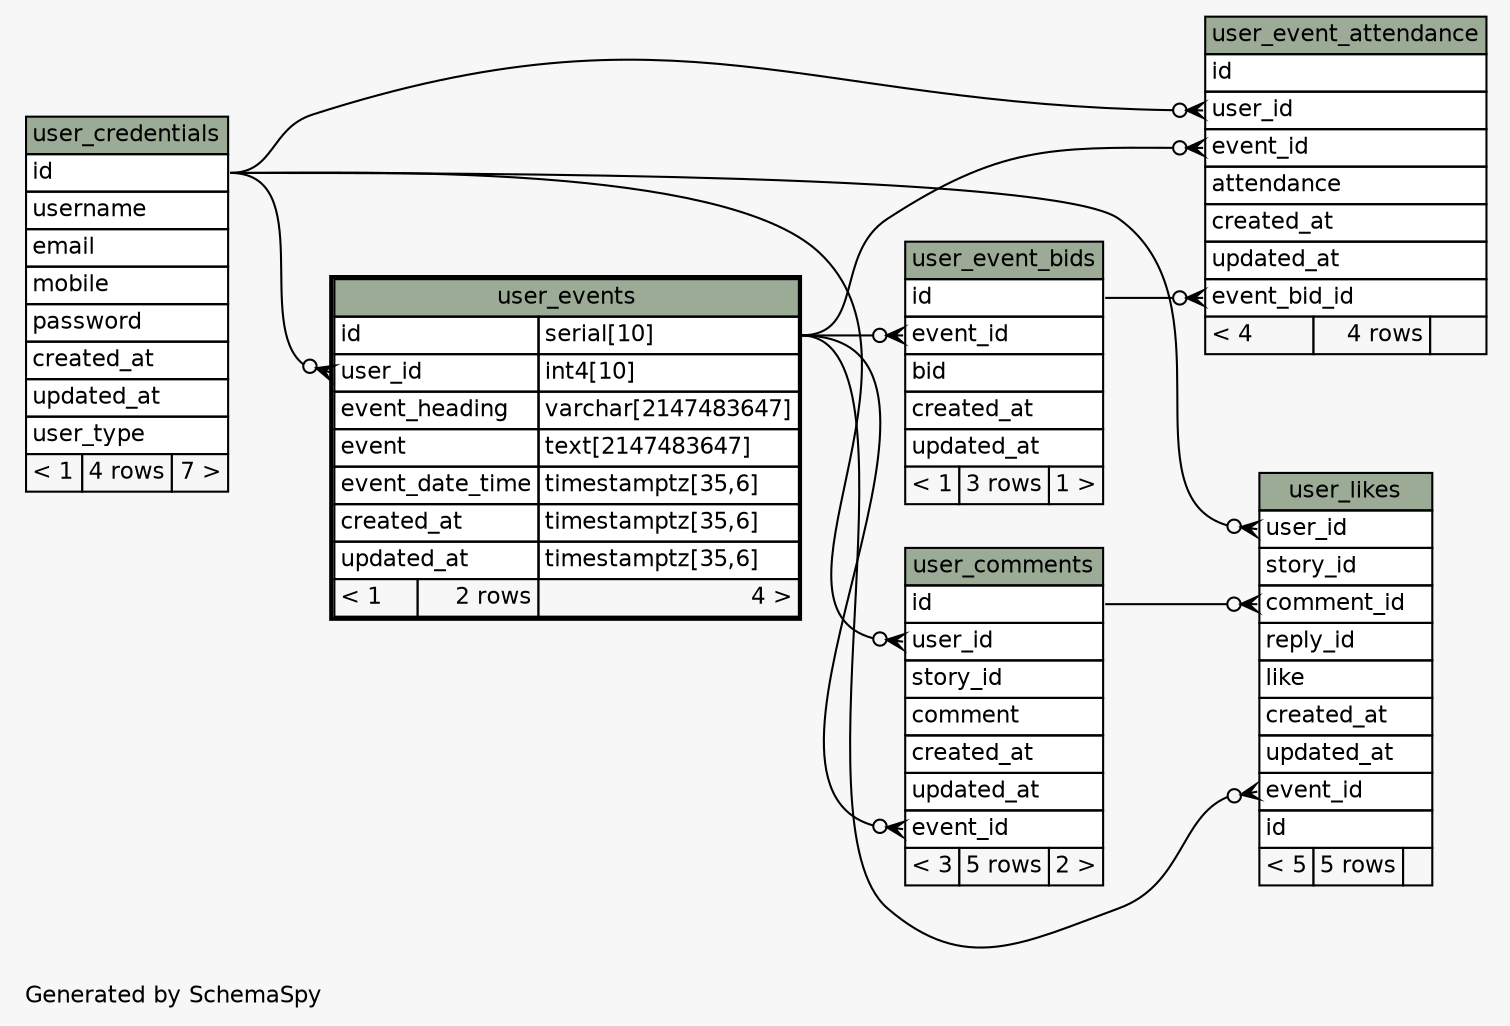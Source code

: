 // dot 2.38.0 on Linux 4.4.0-57-generic
// SchemaSpy rev 590
digraph "oneDegreeRelationshipsDiagram" {
  graph [
    rankdir="RL"
    bgcolor="#f7f7f7"
    label="\nGenerated by SchemaSpy"
    labeljust="l"
    nodesep="0.18"
    ranksep="0.46"
    fontname="Helvetica"
    fontsize="11"
  ];
  node [
    fontname="Helvetica"
    fontsize="11"
    shape="plaintext"
  ];
  edge [
    arrowsize="0.8"
  ];
  "user_comments":"event_id":w -> "user_events":"id.type":e [arrowhead=none dir=back arrowtail=crowodot];
  "user_comments":"user_id":w -> "user_credentials":"id":e [arrowhead=none dir=back arrowtail=crowodot];
  "user_event_attendance":"event_bid_id":w -> "user_event_bids":"id":e [arrowhead=none dir=back arrowtail=crowodot];
  "user_event_attendance":"event_id":w -> "user_events":"id.type":e [arrowhead=none dir=back arrowtail=crowodot];
  "user_event_attendance":"user_id":w -> "user_credentials":"id":e [arrowhead=none dir=back arrowtail=crowodot];
  "user_event_bids":"event_id":w -> "user_events":"id.type":e [arrowhead=none dir=back arrowtail=crowodot];
  "user_events":"user_id":w -> "user_credentials":"id":e [arrowhead=none dir=back arrowtail=crowodot];
  "user_likes":"comment_id":w -> "user_comments":"id":e [arrowhead=none dir=back arrowtail=crowodot];
  "user_likes":"event_id":w -> "user_events":"id.type":e [arrowhead=none dir=back arrowtail=crowodot];
  "user_likes":"user_id":w -> "user_credentials":"id":e [arrowhead=none dir=back arrowtail=crowodot];
  "user_comments" [
    label=<
    <TABLE BORDER="0" CELLBORDER="1" CELLSPACING="0" BGCOLOR="#ffffff">
      <TR><TD COLSPAN="3" BGCOLOR="#9bab96" ALIGN="CENTER">user_comments</TD></TR>
      <TR><TD PORT="id" COLSPAN="3" ALIGN="LEFT">id</TD></TR>
      <TR><TD PORT="user_id" COLSPAN="3" ALIGN="LEFT">user_id</TD></TR>
      <TR><TD PORT="story_id" COLSPAN="3" ALIGN="LEFT">story_id</TD></TR>
      <TR><TD PORT="comment" COLSPAN="3" ALIGN="LEFT">comment</TD></TR>
      <TR><TD PORT="created_at" COLSPAN="3" ALIGN="LEFT">created_at</TD></TR>
      <TR><TD PORT="updated_at" COLSPAN="3" ALIGN="LEFT">updated_at</TD></TR>
      <TR><TD PORT="event_id" COLSPAN="3" ALIGN="LEFT">event_id</TD></TR>
      <TR><TD ALIGN="LEFT" BGCOLOR="#f7f7f7">&lt; 3</TD><TD ALIGN="RIGHT" BGCOLOR="#f7f7f7">5 rows</TD><TD ALIGN="RIGHT" BGCOLOR="#f7f7f7">2 &gt;</TD></TR>
    </TABLE>>
    URL="user_comments.html"
    tooltip="user_comments"
  ];
  "user_credentials" [
    label=<
    <TABLE BORDER="0" CELLBORDER="1" CELLSPACING="0" BGCOLOR="#ffffff">
      <TR><TD COLSPAN="3" BGCOLOR="#9bab96" ALIGN="CENTER">user_credentials</TD></TR>
      <TR><TD PORT="id" COLSPAN="3" ALIGN="LEFT">id</TD></TR>
      <TR><TD PORT="username" COLSPAN="3" ALIGN="LEFT">username</TD></TR>
      <TR><TD PORT="email" COLSPAN="3" ALIGN="LEFT">email</TD></TR>
      <TR><TD PORT="mobile" COLSPAN="3" ALIGN="LEFT">mobile</TD></TR>
      <TR><TD PORT="password" COLSPAN="3" ALIGN="LEFT">password</TD></TR>
      <TR><TD PORT="created_at" COLSPAN="3" ALIGN="LEFT">created_at</TD></TR>
      <TR><TD PORT="updated_at" COLSPAN="3" ALIGN="LEFT">updated_at</TD></TR>
      <TR><TD PORT="user_type" COLSPAN="3" ALIGN="LEFT">user_type</TD></TR>
      <TR><TD ALIGN="LEFT" BGCOLOR="#f7f7f7">&lt; 1</TD><TD ALIGN="RIGHT" BGCOLOR="#f7f7f7">4 rows</TD><TD ALIGN="RIGHT" BGCOLOR="#f7f7f7">7 &gt;</TD></TR>
    </TABLE>>
    URL="user_credentials.html"
    tooltip="user_credentials"
  ];
  "user_event_attendance" [
    label=<
    <TABLE BORDER="0" CELLBORDER="1" CELLSPACING="0" BGCOLOR="#ffffff">
      <TR><TD COLSPAN="3" BGCOLOR="#9bab96" ALIGN="CENTER">user_event_attendance</TD></TR>
      <TR><TD PORT="id" COLSPAN="3" ALIGN="LEFT">id</TD></TR>
      <TR><TD PORT="user_id" COLSPAN="3" ALIGN="LEFT">user_id</TD></TR>
      <TR><TD PORT="event_id" COLSPAN="3" ALIGN="LEFT">event_id</TD></TR>
      <TR><TD PORT="attendance" COLSPAN="3" ALIGN="LEFT">attendance</TD></TR>
      <TR><TD PORT="created_at" COLSPAN="3" ALIGN="LEFT">created_at</TD></TR>
      <TR><TD PORT="updated_at" COLSPAN="3" ALIGN="LEFT">updated_at</TD></TR>
      <TR><TD PORT="event_bid_id" COLSPAN="3" ALIGN="LEFT">event_bid_id</TD></TR>
      <TR><TD ALIGN="LEFT" BGCOLOR="#f7f7f7">&lt; 4</TD><TD ALIGN="RIGHT" BGCOLOR="#f7f7f7">4 rows</TD><TD ALIGN="RIGHT" BGCOLOR="#f7f7f7">  </TD></TR>
    </TABLE>>
    URL="user_event_attendance.html"
    tooltip="user_event_attendance"
  ];
  "user_event_bids" [
    label=<
    <TABLE BORDER="0" CELLBORDER="1" CELLSPACING="0" BGCOLOR="#ffffff">
      <TR><TD COLSPAN="3" BGCOLOR="#9bab96" ALIGN="CENTER">user_event_bids</TD></TR>
      <TR><TD PORT="id" COLSPAN="3" ALIGN="LEFT">id</TD></TR>
      <TR><TD PORT="event_id" COLSPAN="3" ALIGN="LEFT">event_id</TD></TR>
      <TR><TD PORT="bid" COLSPAN="3" ALIGN="LEFT">bid</TD></TR>
      <TR><TD PORT="created_at" COLSPAN="3" ALIGN="LEFT">created_at</TD></TR>
      <TR><TD PORT="updated_at" COLSPAN="3" ALIGN="LEFT">updated_at</TD></TR>
      <TR><TD ALIGN="LEFT" BGCOLOR="#f7f7f7">&lt; 1</TD><TD ALIGN="RIGHT" BGCOLOR="#f7f7f7">3 rows</TD><TD ALIGN="RIGHT" BGCOLOR="#f7f7f7">1 &gt;</TD></TR>
    </TABLE>>
    URL="user_event_bids.html"
    tooltip="user_event_bids"
  ];
  "user_events" [
    label=<
    <TABLE BORDER="2" CELLBORDER="1" CELLSPACING="0" BGCOLOR="#ffffff">
      <TR><TD COLSPAN="3" BGCOLOR="#9bab96" ALIGN="CENTER">user_events</TD></TR>
      <TR><TD PORT="id" COLSPAN="2" ALIGN="LEFT">id</TD><TD PORT="id.type" ALIGN="LEFT">serial[10]</TD></TR>
      <TR><TD PORT="user_id" COLSPAN="2" ALIGN="LEFT">user_id</TD><TD PORT="user_id.type" ALIGN="LEFT">int4[10]</TD></TR>
      <TR><TD PORT="event_heading" COLSPAN="2" ALIGN="LEFT">event_heading</TD><TD PORT="event_heading.type" ALIGN="LEFT">varchar[2147483647]</TD></TR>
      <TR><TD PORT="event" COLSPAN="2" ALIGN="LEFT">event</TD><TD PORT="event.type" ALIGN="LEFT">text[2147483647]</TD></TR>
      <TR><TD PORT="event_date_time" COLSPAN="2" ALIGN="LEFT">event_date_time</TD><TD PORT="event_date_time.type" ALIGN="LEFT">timestamptz[35,6]</TD></TR>
      <TR><TD PORT="created_at" COLSPAN="2" ALIGN="LEFT">created_at</TD><TD PORT="created_at.type" ALIGN="LEFT">timestamptz[35,6]</TD></TR>
      <TR><TD PORT="updated_at" COLSPAN="2" ALIGN="LEFT">updated_at</TD><TD PORT="updated_at.type" ALIGN="LEFT">timestamptz[35,6]</TD></TR>
      <TR><TD ALIGN="LEFT" BGCOLOR="#f7f7f7">&lt; 1</TD><TD ALIGN="RIGHT" BGCOLOR="#f7f7f7">2 rows</TD><TD ALIGN="RIGHT" BGCOLOR="#f7f7f7">4 &gt;</TD></TR>
    </TABLE>>
    URL="user_events.html"
    tooltip="user_events"
  ];
  "user_likes" [
    label=<
    <TABLE BORDER="0" CELLBORDER="1" CELLSPACING="0" BGCOLOR="#ffffff">
      <TR><TD COLSPAN="3" BGCOLOR="#9bab96" ALIGN="CENTER">user_likes</TD></TR>
      <TR><TD PORT="user_id" COLSPAN="3" ALIGN="LEFT">user_id</TD></TR>
      <TR><TD PORT="story_id" COLSPAN="3" ALIGN="LEFT">story_id</TD></TR>
      <TR><TD PORT="comment_id" COLSPAN="3" ALIGN="LEFT">comment_id</TD></TR>
      <TR><TD PORT="reply_id" COLSPAN="3" ALIGN="LEFT">reply_id</TD></TR>
      <TR><TD PORT="like" COLSPAN="3" ALIGN="LEFT">like</TD></TR>
      <TR><TD PORT="created_at" COLSPAN="3" ALIGN="LEFT">created_at</TD></TR>
      <TR><TD PORT="updated_at" COLSPAN="3" ALIGN="LEFT">updated_at</TD></TR>
      <TR><TD PORT="event_id" COLSPAN="3" ALIGN="LEFT">event_id</TD></TR>
      <TR><TD PORT="id" COLSPAN="3" ALIGN="LEFT">id</TD></TR>
      <TR><TD ALIGN="LEFT" BGCOLOR="#f7f7f7">&lt; 5</TD><TD ALIGN="RIGHT" BGCOLOR="#f7f7f7">5 rows</TD><TD ALIGN="RIGHT" BGCOLOR="#f7f7f7">  </TD></TR>
    </TABLE>>
    URL="user_likes.html"
    tooltip="user_likes"
  ];
}
